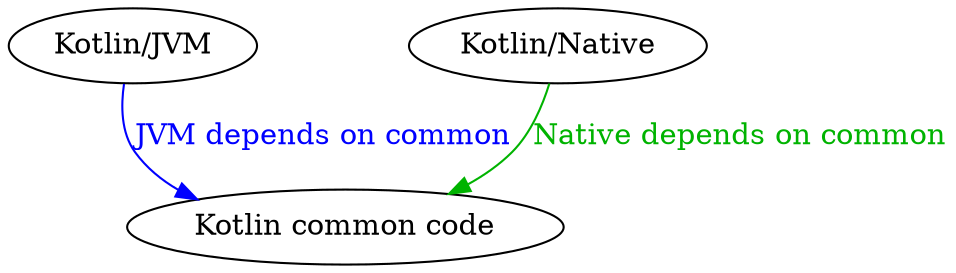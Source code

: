 digraph G {
    common [label="Kotlin common code"]
    jvm -> common [label="JVM depends on common", color=blue, fontcolor=blue]
    native -> common [label="Native depends on common", color="#00b300", fontcolor="#00b300"]
    jvm [label="Kotlin/JVM"]
    native [label="Kotlin/Native"]
}
